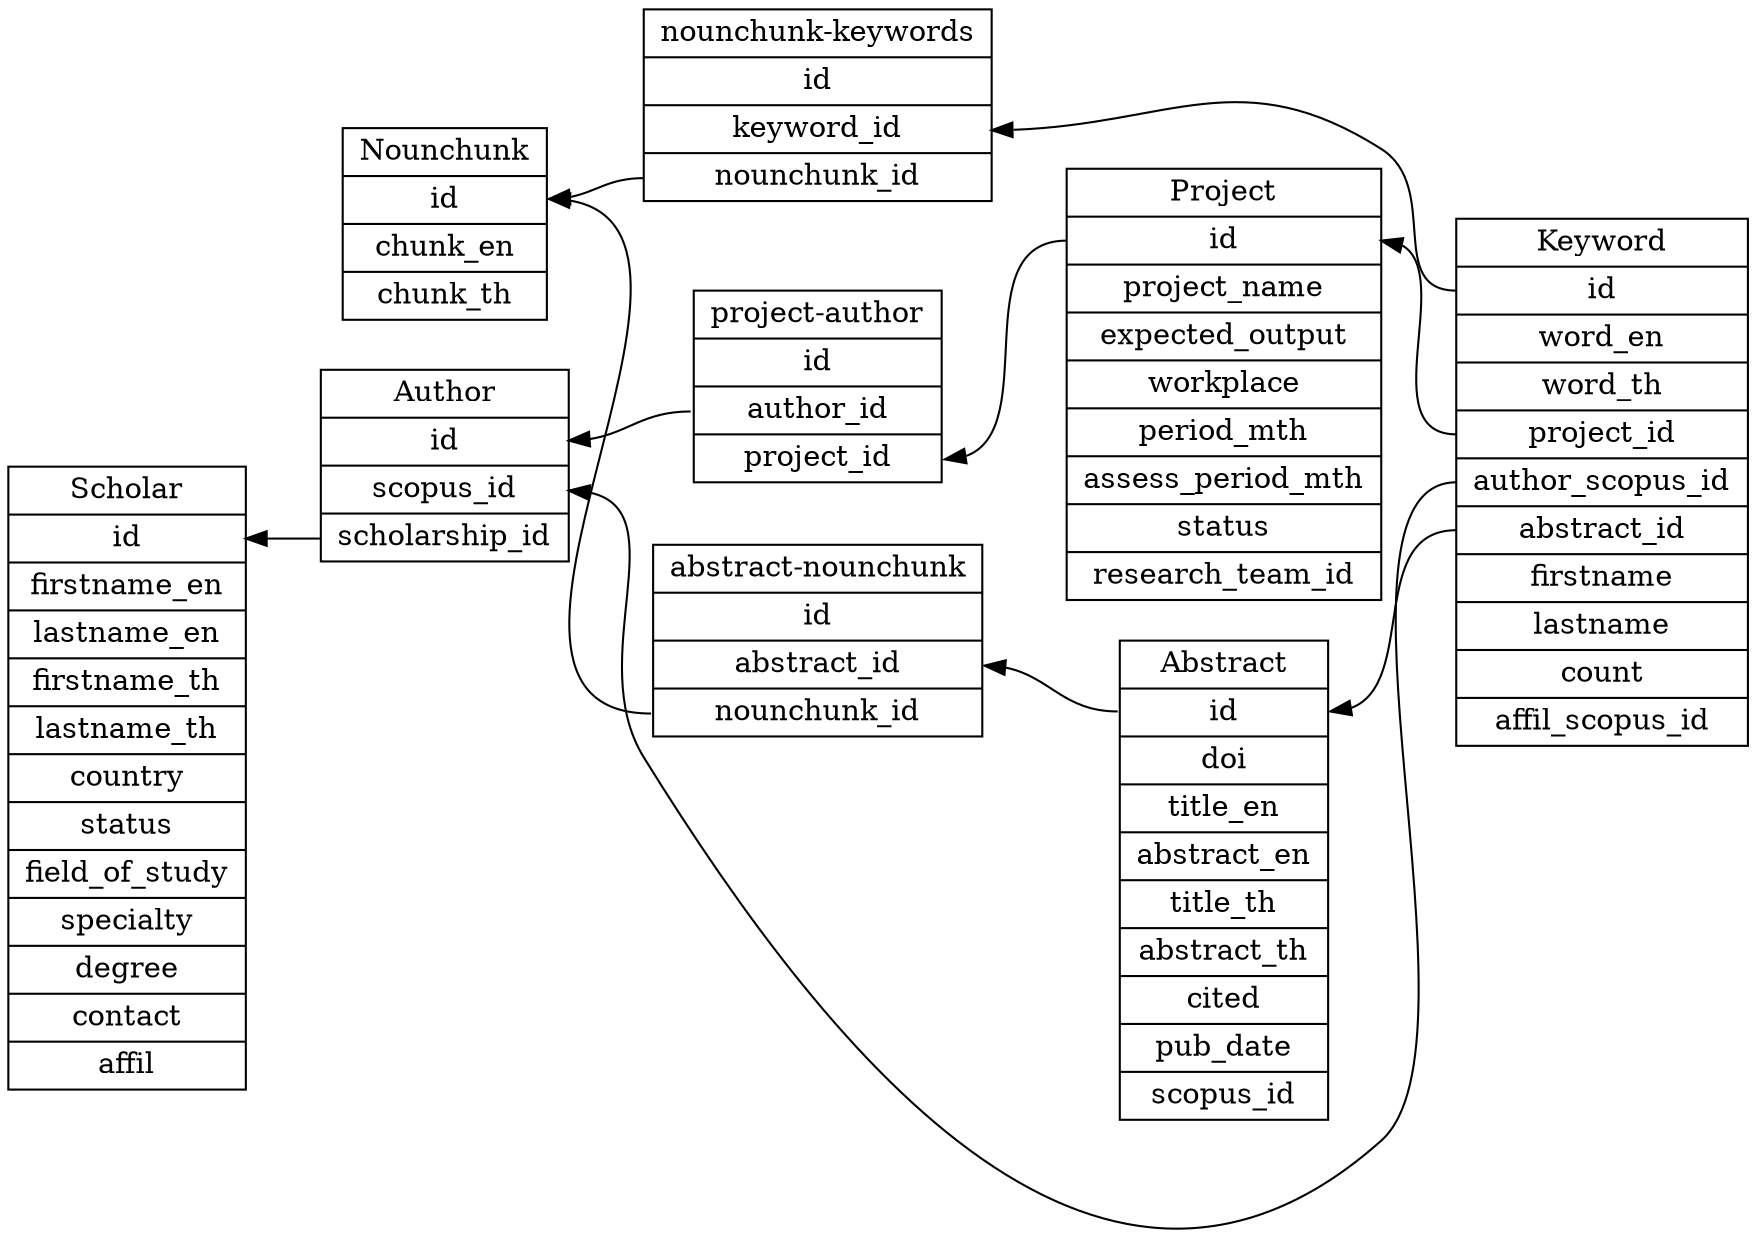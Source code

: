 digraph G {
  rankdir=RL;
  node [shape=record,height=.1];
  projectTable [label="Project|<f0>id|project_name|expected_output|workplace|period_mth|assess_period_mth|status|<f1>research_team_id"];
  team [label="<f0>project-author|<f1>id|<f2>author_id|<f3>project_id"];
  keywords [label="Keyword|<f0>id|word_en|word_th|<f1>project_id|<f2>author_scopus_id|<f3>abstract_id|firstname|lastname|count|affil_scopus_id"];
  author [label="Author|<f0>id|<f1>scopus_id|<f2>scholarship_id"];
  abstract [label="Abstract|<f0>id|doi|title_en|abstract_en|title_th|abstract_th|cited|pub_date|scopus_id"];
  scholarship [label="Scholar|<f0>id|firstname_en|lastname_en|firstname_th|lastname_th|country|status|field_of_study|specialty|degree|contact|affil"];
  nounchunk [label="Nounchunk|<f0>id|chunk_en|chunk_th"];
  nounabs [label="<f0>abstract-nounchunk|<f1>id|<f2>abstract_id|<f3>nounchunk_id"];
  nounkeywords [label="<f0>nounchunk-keywords|<f1>id|<f2>keyword_id|<f3>nounchunk_id"];
  projectTable:f0->team:f3;
  keywords:f1->projectTable:f0;
  keywords:f2->author:f1;
  keywords:f3->abstract:f0;
  team:f2->author:f0;
  author:f2->scholarship:f0;
  abstract:f0->nounabs:f2
  nounabs:f3->nounchunk:f0;
  keywords:f0->nounkeywords:f2;
  nounkeywords:f3->nounchunk:f0;
}
